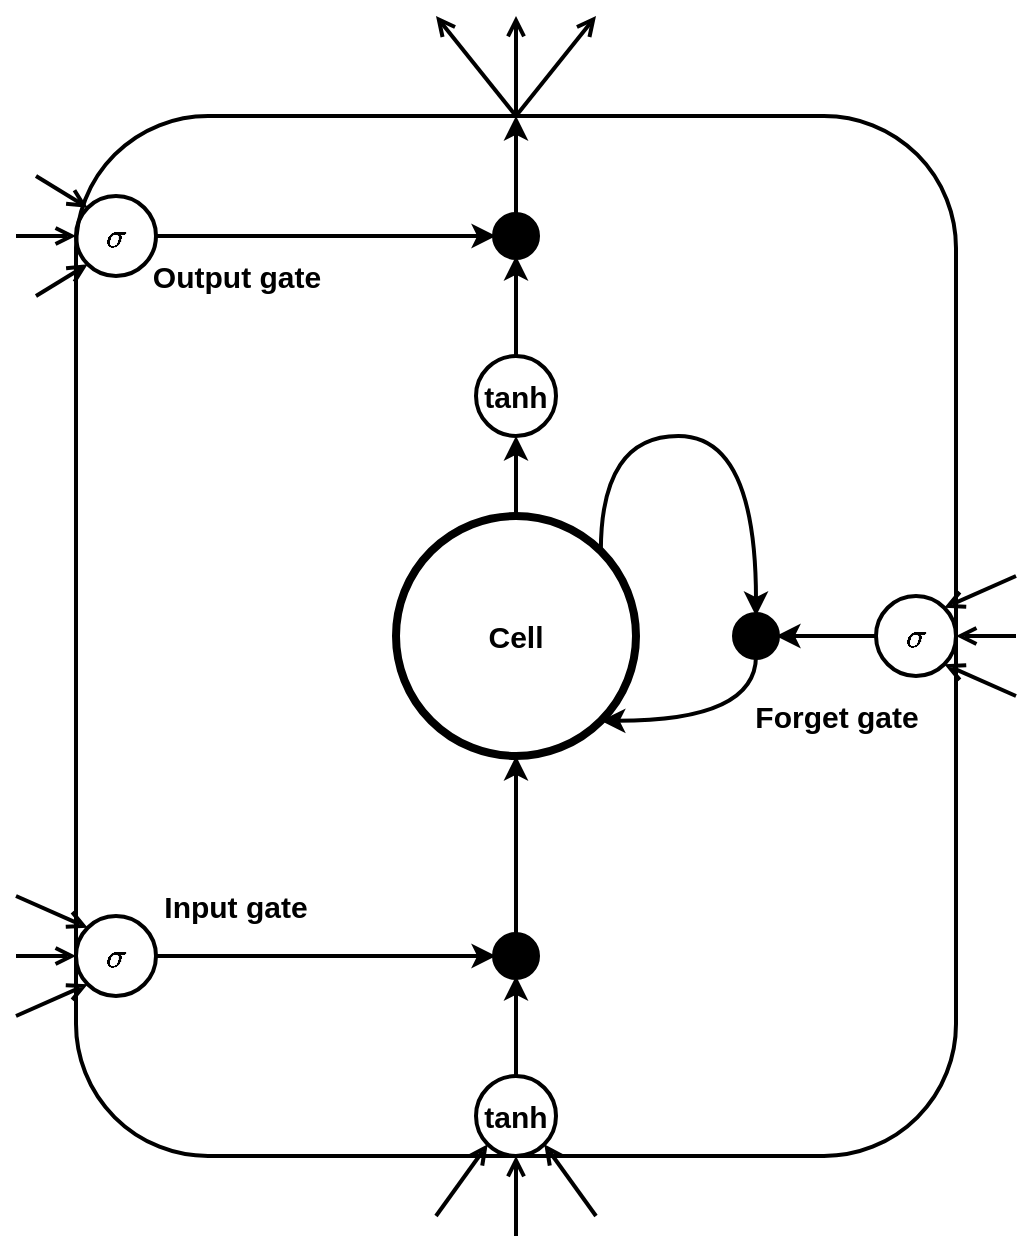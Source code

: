 <mxfile version="17.1.3" type="github">
  <diagram id="NPQNEvUZd93E6L1WkFEV" name="Page-1">
    <mxGraphModel dx="870" dy="547" grid="1" gridSize="10" guides="1" tooltips="1" connect="1" arrows="1" fold="1" page="1" pageScale="1" pageWidth="827" pageHeight="1169" math="1" shadow="0">
      <root>
        <mxCell id="0" />
        <mxCell id="1" parent="0" />
        <mxCell id="hfaoqGvCwaQ-2JbTVN7c-45" style="edgeStyle=none;rounded=0;orthogonalLoop=1;jettySize=auto;html=1;exitX=0.5;exitY=0;exitDx=0;exitDy=0;fontSize=15;startArrow=none;startFill=0;endArrow=open;endFill=0;strokeWidth=2;" edge="1" parent="1" source="hfaoqGvCwaQ-2JbTVN7c-1">
          <mxGeometry relative="1" as="geometry">
            <mxPoint x="340" y="30" as="targetPoint" />
          </mxGeometry>
        </mxCell>
        <mxCell id="hfaoqGvCwaQ-2JbTVN7c-46" style="edgeStyle=none;rounded=0;orthogonalLoop=1;jettySize=auto;html=1;exitX=0.5;exitY=0;exitDx=0;exitDy=0;fontSize=15;startArrow=none;startFill=0;endArrow=open;endFill=0;strokeWidth=2;" edge="1" parent="1" source="hfaoqGvCwaQ-2JbTVN7c-1">
          <mxGeometry relative="1" as="geometry">
            <mxPoint x="380" y="30" as="targetPoint" />
          </mxGeometry>
        </mxCell>
        <mxCell id="hfaoqGvCwaQ-2JbTVN7c-47" style="edgeStyle=none;rounded=0;orthogonalLoop=1;jettySize=auto;html=1;exitX=0.5;exitY=0;exitDx=0;exitDy=0;fontSize=15;startArrow=none;startFill=0;endArrow=open;endFill=0;strokeWidth=2;" edge="1" parent="1" source="hfaoqGvCwaQ-2JbTVN7c-1">
          <mxGeometry relative="1" as="geometry">
            <mxPoint x="420" y="30" as="targetPoint" />
          </mxGeometry>
        </mxCell>
        <mxCell id="hfaoqGvCwaQ-2JbTVN7c-1" value="" style="rounded=1;whiteSpace=wrap;html=1;fillColor=none;strokeWidth=2;" vertex="1" parent="1">
          <mxGeometry x="160" y="80" width="440" height="520" as="geometry" />
        </mxCell>
        <mxCell id="hfaoqGvCwaQ-2JbTVN7c-17" style="edgeStyle=orthogonalEdgeStyle;curved=1;rounded=0;orthogonalLoop=1;jettySize=auto;html=1;exitX=1;exitY=0;exitDx=0;exitDy=0;entryX=0.5;entryY=0;entryDx=0;entryDy=0;strokeWidth=2;fontStyle=1;fontSize=15;" edge="1" parent="1" source="hfaoqGvCwaQ-2JbTVN7c-2" target="hfaoqGvCwaQ-2JbTVN7c-12">
          <mxGeometry relative="1" as="geometry">
            <Array as="points">
              <mxPoint x="422" y="240" />
              <mxPoint x="500" y="240" />
            </Array>
          </mxGeometry>
        </mxCell>
        <mxCell id="hfaoqGvCwaQ-2JbTVN7c-20" style="edgeStyle=orthogonalEdgeStyle;curved=1;rounded=0;orthogonalLoop=1;jettySize=auto;html=1;exitX=0.5;exitY=0;exitDx=0;exitDy=0;entryX=0.5;entryY=1;entryDx=0;entryDy=0;strokeWidth=2;fontStyle=1;fontSize=15;" edge="1" parent="1" source="hfaoqGvCwaQ-2JbTVN7c-2" target="hfaoqGvCwaQ-2JbTVN7c-7">
          <mxGeometry relative="1" as="geometry" />
        </mxCell>
        <mxCell id="hfaoqGvCwaQ-2JbTVN7c-2" value="Cell" style="ellipse;whiteSpace=wrap;html=1;aspect=fixed;fillColor=none;strokeWidth=4;fontStyle=1;fontSize=15;" vertex="1" parent="1">
          <mxGeometry x="320" y="280" width="120" height="120" as="geometry" />
        </mxCell>
        <mxCell id="hfaoqGvCwaQ-2JbTVN7c-9" style="edgeStyle=orthogonalEdgeStyle;rounded=0;orthogonalLoop=1;jettySize=auto;html=1;exitX=0.5;exitY=0;exitDx=0;exitDy=0;entryX=0.5;entryY=1;entryDx=0;entryDy=0;strokeWidth=2;fontStyle=1;fontSize=15;" edge="1" parent="1" source="hfaoqGvCwaQ-2JbTVN7c-3" target="hfaoqGvCwaQ-2JbTVN7c-8">
          <mxGeometry relative="1" as="geometry" />
        </mxCell>
        <mxCell id="hfaoqGvCwaQ-2JbTVN7c-33" style="edgeStyle=none;rounded=0;orthogonalLoop=1;jettySize=auto;html=1;exitX=0.5;exitY=1;exitDx=0;exitDy=0;startArrow=open;startFill=0;endArrow=none;endFill=0;strokeWidth=2;fontStyle=1;fontSize=15;" edge="1" parent="1" source="hfaoqGvCwaQ-2JbTVN7c-3">
          <mxGeometry relative="1" as="geometry">
            <mxPoint x="380" y="640" as="targetPoint" />
          </mxGeometry>
        </mxCell>
        <mxCell id="hfaoqGvCwaQ-2JbTVN7c-34" style="edgeStyle=none;rounded=0;orthogonalLoop=1;jettySize=auto;html=1;exitX=0;exitY=1;exitDx=0;exitDy=0;startArrow=open;startFill=0;endArrow=none;endFill=0;strokeWidth=2;fontStyle=1;fontSize=15;" edge="1" parent="1" source="hfaoqGvCwaQ-2JbTVN7c-3">
          <mxGeometry relative="1" as="geometry">
            <mxPoint x="340" y="630" as="targetPoint" />
          </mxGeometry>
        </mxCell>
        <mxCell id="hfaoqGvCwaQ-2JbTVN7c-35" style="edgeStyle=none;rounded=0;orthogonalLoop=1;jettySize=auto;html=1;exitX=1;exitY=1;exitDx=0;exitDy=0;startArrow=open;startFill=0;endArrow=none;endFill=0;strokeWidth=2;fontStyle=1;fontSize=15;" edge="1" parent="1" source="hfaoqGvCwaQ-2JbTVN7c-3">
          <mxGeometry relative="1" as="geometry">
            <mxPoint x="420" y="630" as="targetPoint" />
          </mxGeometry>
        </mxCell>
        <mxCell id="hfaoqGvCwaQ-2JbTVN7c-3" value="tanh" style="ellipse;whiteSpace=wrap;html=1;aspect=fixed;fillColor=none;strokeWidth=2;fontStyle=1;fontSize=15;" vertex="1" parent="1">
          <mxGeometry x="360" y="560" width="40" height="40" as="geometry" />
        </mxCell>
        <mxCell id="hfaoqGvCwaQ-2JbTVN7c-19" style="edgeStyle=orthogonalEdgeStyle;curved=1;rounded=0;orthogonalLoop=1;jettySize=auto;html=1;exitX=0;exitY=0.5;exitDx=0;exitDy=0;entryX=1;entryY=0.5;entryDx=0;entryDy=0;strokeWidth=2;fontStyle=1;fontSize=15;" edge="1" parent="1" source="hfaoqGvCwaQ-2JbTVN7c-4" target="hfaoqGvCwaQ-2JbTVN7c-12">
          <mxGeometry relative="1" as="geometry" />
        </mxCell>
        <mxCell id="hfaoqGvCwaQ-2JbTVN7c-36" style="edgeStyle=none;rounded=0;orthogonalLoop=1;jettySize=auto;html=1;exitX=1;exitY=0;exitDx=0;exitDy=0;startArrow=open;startFill=0;endArrow=none;endFill=0;strokeWidth=2;fontStyle=1;fontSize=15;" edge="1" parent="1" source="hfaoqGvCwaQ-2JbTVN7c-4">
          <mxGeometry relative="1" as="geometry">
            <mxPoint x="630" y="310" as="targetPoint" />
          </mxGeometry>
        </mxCell>
        <mxCell id="hfaoqGvCwaQ-2JbTVN7c-37" style="edgeStyle=none;rounded=0;orthogonalLoop=1;jettySize=auto;html=1;exitX=1;exitY=0.5;exitDx=0;exitDy=0;startArrow=open;startFill=0;endArrow=none;endFill=0;strokeWidth=2;fontStyle=1;fontSize=15;" edge="1" parent="1" source="hfaoqGvCwaQ-2JbTVN7c-4">
          <mxGeometry relative="1" as="geometry">
            <mxPoint x="630" y="340" as="targetPoint" />
          </mxGeometry>
        </mxCell>
        <mxCell id="hfaoqGvCwaQ-2JbTVN7c-38" style="edgeStyle=none;rounded=0;orthogonalLoop=1;jettySize=auto;html=1;exitX=1;exitY=1;exitDx=0;exitDy=0;startArrow=open;startFill=0;endArrow=none;endFill=0;strokeWidth=2;fontStyle=1;fontSize=15;" edge="1" parent="1" source="hfaoqGvCwaQ-2JbTVN7c-4">
          <mxGeometry relative="1" as="geometry">
            <mxPoint x="630" y="370" as="targetPoint" />
          </mxGeometry>
        </mxCell>
        <mxCell id="hfaoqGvCwaQ-2JbTVN7c-4" value="&#xa;&#xa;&lt;span style=&quot;color: rgb(0, 0, 0); font-family: helvetica; font-size: 15px; font-style: normal; letter-spacing: normal; text-align: center; text-indent: 0px; text-transform: none; word-spacing: 0px; background-color: rgb(248, 249, 250); display: inline; float: none;&quot;&gt;$$\sigma$$&lt;/span&gt;&#xa;&#xa;" style="ellipse;whiteSpace=wrap;html=1;aspect=fixed;fillColor=none;strokeWidth=2;fontStyle=1;fontSize=15;" vertex="1" parent="1">
          <mxGeometry x="560" y="320" width="40" height="40" as="geometry" />
        </mxCell>
        <mxCell id="hfaoqGvCwaQ-2JbTVN7c-11" style="edgeStyle=orthogonalEdgeStyle;rounded=0;orthogonalLoop=1;jettySize=auto;html=1;exitX=1;exitY=0.5;exitDx=0;exitDy=0;entryX=0;entryY=0.5;entryDx=0;entryDy=0;strokeWidth=2;fontStyle=1;fontSize=15;" edge="1" parent="1" source="hfaoqGvCwaQ-2JbTVN7c-5" target="hfaoqGvCwaQ-2JbTVN7c-8">
          <mxGeometry relative="1" as="geometry" />
        </mxCell>
        <mxCell id="hfaoqGvCwaQ-2JbTVN7c-39" style="edgeStyle=none;rounded=0;orthogonalLoop=1;jettySize=auto;html=1;exitX=0;exitY=0.5;exitDx=0;exitDy=0;startArrow=open;startFill=0;endArrow=none;endFill=0;strokeWidth=2;fontStyle=1;fontSize=15;" edge="1" parent="1" source="hfaoqGvCwaQ-2JbTVN7c-5">
          <mxGeometry relative="1" as="geometry">
            <mxPoint x="130" y="500" as="targetPoint" />
          </mxGeometry>
        </mxCell>
        <mxCell id="hfaoqGvCwaQ-2JbTVN7c-40" style="edgeStyle=none;rounded=0;orthogonalLoop=1;jettySize=auto;html=1;exitX=0;exitY=0;exitDx=0;exitDy=0;startArrow=open;startFill=0;endArrow=none;endFill=0;strokeWidth=2;fontStyle=1;fontSize=15;" edge="1" parent="1" source="hfaoqGvCwaQ-2JbTVN7c-5">
          <mxGeometry relative="1" as="geometry">
            <mxPoint x="130" y="470" as="targetPoint" />
          </mxGeometry>
        </mxCell>
        <mxCell id="hfaoqGvCwaQ-2JbTVN7c-41" style="edgeStyle=none;rounded=0;orthogonalLoop=1;jettySize=auto;html=1;exitX=0;exitY=1;exitDx=0;exitDy=0;startArrow=open;startFill=0;endArrow=none;endFill=0;strokeWidth=2;fontStyle=1;fontSize=15;" edge="1" parent="1" source="hfaoqGvCwaQ-2JbTVN7c-5">
          <mxGeometry relative="1" as="geometry">
            <mxPoint x="130" y="530" as="targetPoint" />
          </mxGeometry>
        </mxCell>
        <mxCell id="hfaoqGvCwaQ-2JbTVN7c-5" value="$$\sigma$$" style="ellipse;whiteSpace=wrap;html=1;aspect=fixed;fillColor=none;strokeWidth=2;fontStyle=1;fontSize=15;" vertex="1" parent="1">
          <mxGeometry x="160" y="480" width="40" height="40" as="geometry" />
        </mxCell>
        <mxCell id="hfaoqGvCwaQ-2JbTVN7c-23" style="edgeStyle=orthogonalEdgeStyle;curved=1;rounded=0;orthogonalLoop=1;jettySize=auto;html=1;exitX=0.5;exitY=0;exitDx=0;exitDy=0;entryX=0.5;entryY=1;entryDx=0;entryDy=0;strokeWidth=2;fontStyle=1;fontSize=15;" edge="1" parent="1" source="hfaoqGvCwaQ-2JbTVN7c-7" target="hfaoqGvCwaQ-2JbTVN7c-21">
          <mxGeometry relative="1" as="geometry" />
        </mxCell>
        <mxCell id="hfaoqGvCwaQ-2JbTVN7c-7" value="tanh" style="ellipse;whiteSpace=wrap;html=1;aspect=fixed;fillColor=none;strokeWidth=2;fontStyle=1;fontSize=15;" vertex="1" parent="1">
          <mxGeometry x="360" y="200" width="40" height="40" as="geometry" />
        </mxCell>
        <mxCell id="hfaoqGvCwaQ-2JbTVN7c-10" style="edgeStyle=orthogonalEdgeStyle;rounded=0;orthogonalLoop=1;jettySize=auto;html=1;exitX=0.5;exitY=0;exitDx=0;exitDy=0;entryX=0.5;entryY=1;entryDx=0;entryDy=0;strokeWidth=2;fontStyle=1;fontSize=15;" edge="1" parent="1" source="hfaoqGvCwaQ-2JbTVN7c-8" target="hfaoqGvCwaQ-2JbTVN7c-2">
          <mxGeometry relative="1" as="geometry" />
        </mxCell>
        <mxCell id="hfaoqGvCwaQ-2JbTVN7c-8" value="" style="ellipse;whiteSpace=wrap;html=1;aspect=fixed;strokeWidth=4;fillColor=#000000;fontStyle=1;fontSize=15;" vertex="1" parent="1">
          <mxGeometry x="370" y="490" width="20" height="20" as="geometry" />
        </mxCell>
        <mxCell id="hfaoqGvCwaQ-2JbTVN7c-18" style="edgeStyle=orthogonalEdgeStyle;curved=1;rounded=0;orthogonalLoop=1;jettySize=auto;html=1;exitX=0.5;exitY=1;exitDx=0;exitDy=0;entryX=1;entryY=1;entryDx=0;entryDy=0;strokeWidth=2;fontStyle=1;fontSize=15;" edge="1" parent="1" source="hfaoqGvCwaQ-2JbTVN7c-12" target="hfaoqGvCwaQ-2JbTVN7c-2">
          <mxGeometry relative="1" as="geometry" />
        </mxCell>
        <mxCell id="hfaoqGvCwaQ-2JbTVN7c-12" value="" style="ellipse;whiteSpace=wrap;html=1;aspect=fixed;strokeWidth=4;fillColor=#000000;fontStyle=1;fontSize=15;" vertex="1" parent="1">
          <mxGeometry x="490" y="330" width="20" height="20" as="geometry" />
        </mxCell>
        <mxCell id="hfaoqGvCwaQ-2JbTVN7c-26" style="rounded=0;orthogonalLoop=1;jettySize=auto;html=1;exitX=0.5;exitY=0;exitDx=0;exitDy=0;entryX=0.5;entryY=0;entryDx=0;entryDy=0;strokeWidth=2;" edge="1" parent="1" source="hfaoqGvCwaQ-2JbTVN7c-21" target="hfaoqGvCwaQ-2JbTVN7c-1">
          <mxGeometry relative="1" as="geometry" />
        </mxCell>
        <mxCell id="hfaoqGvCwaQ-2JbTVN7c-21" value="" style="ellipse;whiteSpace=wrap;html=1;aspect=fixed;strokeWidth=4;fillColor=#000000;fontStyle=1;fontSize=15;" vertex="1" parent="1">
          <mxGeometry x="370" y="130" width="20" height="20" as="geometry" />
        </mxCell>
        <mxCell id="hfaoqGvCwaQ-2JbTVN7c-27" style="edgeStyle=none;rounded=0;orthogonalLoop=1;jettySize=auto;html=1;exitX=1;exitY=0.5;exitDx=0;exitDy=0;entryX=0;entryY=0.5;entryDx=0;entryDy=0;strokeWidth=2;fontStyle=1;fontSize=15;" edge="1" parent="1" source="hfaoqGvCwaQ-2JbTVN7c-25" target="hfaoqGvCwaQ-2JbTVN7c-21">
          <mxGeometry relative="1" as="geometry" />
        </mxCell>
        <mxCell id="hfaoqGvCwaQ-2JbTVN7c-42" style="edgeStyle=none;rounded=0;orthogonalLoop=1;jettySize=auto;html=1;exitX=0;exitY=0;exitDx=0;exitDy=0;startArrow=open;startFill=0;endArrow=none;endFill=0;strokeWidth=2;fontStyle=1;fontSize=15;" edge="1" parent="1" source="hfaoqGvCwaQ-2JbTVN7c-25">
          <mxGeometry relative="1" as="geometry">
            <mxPoint x="140" y="110" as="targetPoint" />
          </mxGeometry>
        </mxCell>
        <mxCell id="hfaoqGvCwaQ-2JbTVN7c-43" style="edgeStyle=none;rounded=0;orthogonalLoop=1;jettySize=auto;html=1;exitX=0;exitY=0.5;exitDx=0;exitDy=0;startArrow=open;startFill=0;endArrow=none;endFill=0;strokeWidth=2;fontStyle=1;fontSize=15;" edge="1" parent="1" source="hfaoqGvCwaQ-2JbTVN7c-25">
          <mxGeometry relative="1" as="geometry">
            <mxPoint x="130" y="140" as="targetPoint" />
          </mxGeometry>
        </mxCell>
        <mxCell id="hfaoqGvCwaQ-2JbTVN7c-44" style="edgeStyle=none;rounded=0;orthogonalLoop=1;jettySize=auto;html=1;exitX=0;exitY=1;exitDx=0;exitDy=0;startArrow=open;startFill=0;endArrow=none;endFill=0;strokeWidth=2;fontStyle=1;fontSize=15;" edge="1" parent="1" source="hfaoqGvCwaQ-2JbTVN7c-25">
          <mxGeometry relative="1" as="geometry">
            <mxPoint x="140" y="170" as="targetPoint" />
          </mxGeometry>
        </mxCell>
        <mxCell id="hfaoqGvCwaQ-2JbTVN7c-25" value="$$\sigma$$" style="ellipse;whiteSpace=wrap;html=1;aspect=fixed;fillColor=none;strokeWidth=2;fontStyle=1;fontSize=15;" vertex="1" parent="1">
          <mxGeometry x="160" y="120" width="40" height="40" as="geometry" />
        </mxCell>
        <mxCell id="hfaoqGvCwaQ-2JbTVN7c-28" value="Input gate" style="text;html=1;strokeColor=none;fillColor=none;align=center;verticalAlign=middle;whiteSpace=wrap;rounded=0;fontStyle=1;fontSize=15;" vertex="1" parent="1">
          <mxGeometry x="200" y="460" width="80" height="30" as="geometry" />
        </mxCell>
        <mxCell id="hfaoqGvCwaQ-2JbTVN7c-30" value="Forget gate" style="text;html=1;align=center;verticalAlign=middle;resizable=0;points=[];autosize=1;strokeColor=none;fillColor=none;fontStyle=1;fontSize=15;" vertex="1" parent="1">
          <mxGeometry x="490" y="370" width="100" height="20" as="geometry" />
        </mxCell>
        <mxCell id="hfaoqGvCwaQ-2JbTVN7c-31" value="Output gate" style="text;html=1;align=center;verticalAlign=middle;resizable=0;points=[];autosize=1;strokeColor=none;fillColor=none;fontStyle=1;fontSize=15;" vertex="1" parent="1">
          <mxGeometry x="190" y="150" width="100" height="20" as="geometry" />
        </mxCell>
      </root>
    </mxGraphModel>
  </diagram>
</mxfile>
